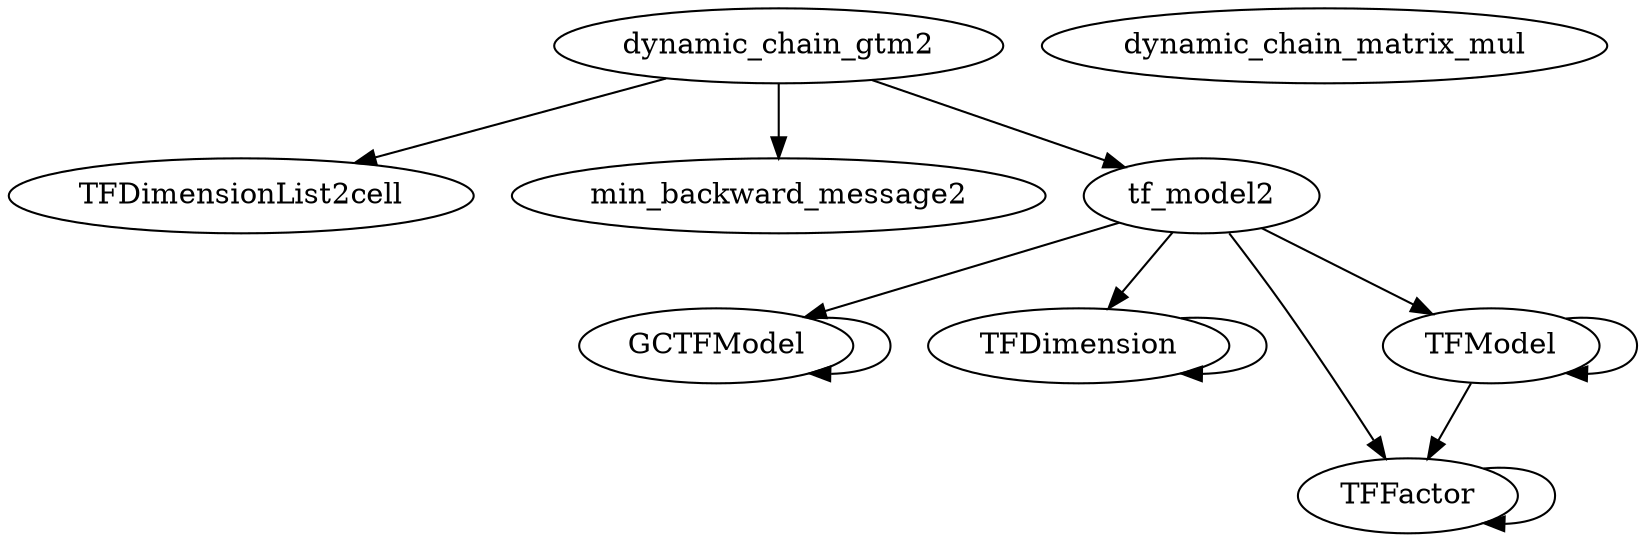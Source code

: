 /* Created by mdot for Matlab */
digraph m2html {
  GCTFModel -> GCTFModel;
  TFDimension -> TFDimension;
  TFFactor -> TFFactor;
  TFModel -> TFFactor;
  TFModel -> TFModel;
  dynamic_chain_gtm2 -> TFDimensionList2cell;
  dynamic_chain_gtm2 -> min_backward_message2;
  dynamic_chain_gtm2 -> tf_model2;
  tf_model2 -> GCTFModel;
  tf_model2 -> TFDimension;
  tf_model2 -> TFFactor;
  tf_model2 -> TFModel;

  GCTFModel [URL="GCTFModel.html"];
  TFDimension [URL="TFDimension.html"];
  TFDimensionList2cell [URL="TFDimensionList2cell.html"];
  TFFactor [URL="TFFactor.html"];
  TFModel [URL="TFModel.html"];
  dynamic_chain_gtm2 [URL="dynamic_chain_gtm2.html"];
  dynamic_chain_matrix_mul [URL="dynamic_chain_matrix_mul.html"];
  min_backward_message2 [URL="min_backward_message2.html"];
  tf_model2 [URL="tf_model2.html"];
}